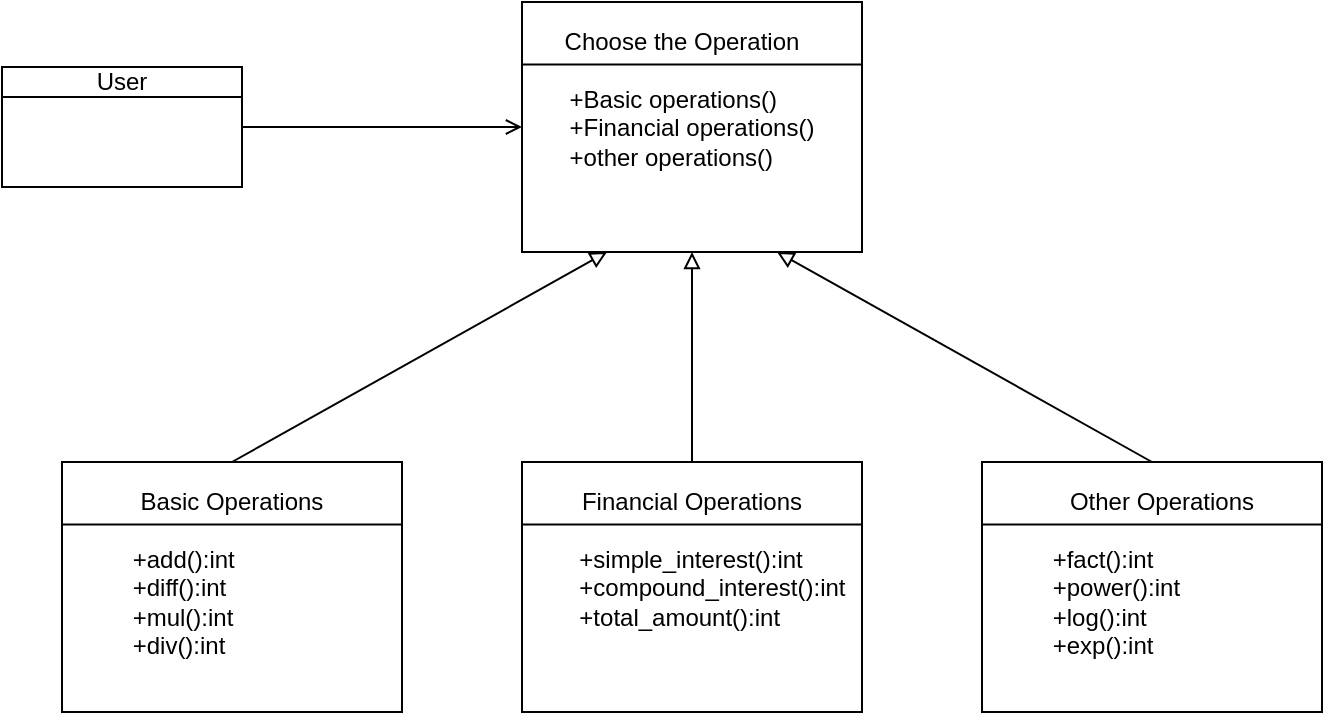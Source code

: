<mxfile version="14.5.8" type="github">
  <diagram id="vm-nxVeqr-JSW8ObolYL" name="Page-1">
    <mxGraphModel dx="868" dy="450" grid="1" gridSize="10" guides="1" tooltips="1" connect="1" arrows="1" fold="1" page="1" pageScale="1" pageWidth="850" pageHeight="1100" math="0" shadow="0">
      <root>
        <mxCell id="0" />
        <mxCell id="1" parent="0" />
        <mxCell id="mkCflt7sVaVupxkxMLbi-1" value="" style="rounded=0;whiteSpace=wrap;html=1;" vertex="1" parent="1">
          <mxGeometry x="130" y="82.5" width="120" height="60" as="geometry" />
        </mxCell>
        <mxCell id="mkCflt7sVaVupxkxMLbi-2" value="&lt;div style=&quot;text-align: left&quot;&gt;&lt;span&gt;+Basic operations()&lt;/span&gt;&lt;br&gt;&lt;/div&gt;&lt;div style=&quot;text-align: left&quot;&gt;&lt;span&gt;+Financial operations()&lt;/span&gt;&lt;/div&gt;&lt;div style=&quot;text-align: left&quot;&gt;&lt;span&gt;+other operations()&lt;/span&gt;&lt;/div&gt;" style="rounded=0;whiteSpace=wrap;html=1;" vertex="1" parent="1">
          <mxGeometry x="390" y="50" width="170" height="125" as="geometry" />
        </mxCell>
        <mxCell id="mkCflt7sVaVupxkxMLbi-3" value="" style="endArrow=none;html=1;exitX=0;exitY=0.25;exitDx=0;exitDy=0;entryX=1;entryY=0.25;entryDx=0;entryDy=0;" edge="1" parent="1" source="mkCflt7sVaVupxkxMLbi-2" target="mkCflt7sVaVupxkxMLbi-2">
          <mxGeometry width="50" height="50" relative="1" as="geometry">
            <mxPoint x="400" y="260" as="sourcePoint" />
            <mxPoint x="450" y="210" as="targetPoint" />
          </mxGeometry>
        </mxCell>
        <mxCell id="mkCflt7sVaVupxkxMLbi-5" value="Choose the Operation" style="text;html=1;strokeColor=none;fillColor=none;align=center;verticalAlign=middle;whiteSpace=wrap;rounded=0;" vertex="1" parent="1">
          <mxGeometry x="410" y="60" width="120" height="20" as="geometry" />
        </mxCell>
        <mxCell id="mkCflt7sVaVupxkxMLbi-6" value="" style="endArrow=open;html=1;exitX=1;exitY=0.5;exitDx=0;exitDy=0;entryX=0;entryY=0.5;entryDx=0;entryDy=0;endFill=0;" edge="1" parent="1" source="mkCflt7sVaVupxkxMLbi-1" target="mkCflt7sVaVupxkxMLbi-2">
          <mxGeometry width="50" height="50" relative="1" as="geometry">
            <mxPoint x="400" y="230" as="sourcePoint" />
            <mxPoint x="450" y="180" as="targetPoint" />
          </mxGeometry>
        </mxCell>
        <mxCell id="mkCflt7sVaVupxkxMLbi-7" value="&lt;div&gt;&lt;span&gt;&lt;br&gt;&lt;/span&gt;&lt;/div&gt;&lt;div&gt;&lt;span&gt;&amp;nbsp; &amp;nbsp; &amp;nbsp; &amp;nbsp; &amp;nbsp; +add():int&lt;/span&gt;&lt;br&gt;&lt;/div&gt;&lt;div&gt;&lt;span&gt;&amp;nbsp; &amp;nbsp; &amp;nbsp; &amp;nbsp; &amp;nbsp; +diff():int&lt;/span&gt;&lt;/div&gt;&lt;div&gt;&lt;span&gt;&amp;nbsp; &amp;nbsp; &amp;nbsp; &amp;nbsp; &amp;nbsp; +mul():int&lt;/span&gt;&lt;/div&gt;&lt;div&gt;&lt;span&gt;&amp;nbsp; &amp;nbsp; &amp;nbsp; &amp;nbsp; &amp;nbsp; +div():int&lt;/span&gt;&lt;/div&gt;" style="rounded=0;whiteSpace=wrap;html=1;align=left;" vertex="1" parent="1">
          <mxGeometry x="160" y="280" width="170" height="125" as="geometry" />
        </mxCell>
        <mxCell id="mkCflt7sVaVupxkxMLbi-8" value="" style="endArrow=none;html=1;exitX=0;exitY=0.25;exitDx=0;exitDy=0;entryX=1;entryY=0.25;entryDx=0;entryDy=0;" edge="1" parent="1" source="mkCflt7sVaVupxkxMLbi-7" target="mkCflt7sVaVupxkxMLbi-7">
          <mxGeometry width="50" height="50" relative="1" as="geometry">
            <mxPoint x="210" y="480" as="sourcePoint" />
            <mxPoint x="260" y="430" as="targetPoint" />
          </mxGeometry>
        </mxCell>
        <mxCell id="mkCflt7sVaVupxkxMLbi-9" value="Basic Operations" style="text;html=1;strokeColor=none;fillColor=none;align=center;verticalAlign=middle;whiteSpace=wrap;rounded=0;" vertex="1" parent="1">
          <mxGeometry x="185" y="290" width="120" height="20" as="geometry" />
        </mxCell>
        <mxCell id="mkCflt7sVaVupxkxMLbi-10" value="&lt;div&gt;&lt;div&gt;&lt;br&gt;&lt;/div&gt;&lt;div&gt;&amp;nbsp; &amp;nbsp; &amp;nbsp; &amp;nbsp; +simple_interest():int&lt;br&gt;&lt;/div&gt;&lt;div&gt;&amp;nbsp; &amp;nbsp; &amp;nbsp; &amp;nbsp; +compound_interest():int&lt;/div&gt;&lt;div&gt;&amp;nbsp; &amp;nbsp; &amp;nbsp; &amp;nbsp; +total_amount():int&lt;/div&gt;&lt;div&gt;&amp;nbsp; &amp;nbsp; &amp;nbsp; &amp;nbsp; &amp;nbsp;&amp;nbsp;&lt;/div&gt;&lt;/div&gt;" style="rounded=0;whiteSpace=wrap;html=1;align=left;" vertex="1" parent="1">
          <mxGeometry x="390" y="280" width="170" height="125" as="geometry" />
        </mxCell>
        <mxCell id="mkCflt7sVaVupxkxMLbi-11" value="" style="endArrow=none;html=1;exitX=0;exitY=0.25;exitDx=0;exitDy=0;entryX=1;entryY=0.25;entryDx=0;entryDy=0;" edge="1" parent="1" source="mkCflt7sVaVupxkxMLbi-10" target="mkCflt7sVaVupxkxMLbi-10">
          <mxGeometry width="50" height="50" relative="1" as="geometry">
            <mxPoint x="420" y="280" as="sourcePoint" />
            <mxPoint x="470" y="230" as="targetPoint" />
          </mxGeometry>
        </mxCell>
        <mxCell id="mkCflt7sVaVupxkxMLbi-12" value="Financial Operations" style="text;html=1;strokeColor=none;fillColor=none;align=center;verticalAlign=middle;whiteSpace=wrap;rounded=0;" vertex="1" parent="1">
          <mxGeometry x="415" y="290" width="120" height="20" as="geometry" />
        </mxCell>
        <mxCell id="mkCflt7sVaVupxkxMLbi-13" value="&lt;div&gt;&lt;div&gt;&lt;br&gt;&lt;/div&gt;&lt;div&gt;&amp;nbsp; &amp;nbsp; &amp;nbsp; &amp;nbsp; &amp;nbsp; +fact():int&lt;br&gt;&lt;/div&gt;&lt;div&gt;&amp;nbsp; &amp;nbsp; &amp;nbsp; &amp;nbsp; &amp;nbsp; +power():int&lt;/div&gt;&lt;div&gt;&amp;nbsp; &amp;nbsp; &amp;nbsp; &amp;nbsp; &amp;nbsp; +log():int&lt;/div&gt;&lt;div&gt;&amp;nbsp; &amp;nbsp; &amp;nbsp; &amp;nbsp; &amp;nbsp; +exp():int&lt;/div&gt;&lt;/div&gt;" style="rounded=0;whiteSpace=wrap;html=1;align=left;" vertex="1" parent="1">
          <mxGeometry x="620" y="280" width="170" height="125" as="geometry" />
        </mxCell>
        <mxCell id="mkCflt7sVaVupxkxMLbi-14" value="" style="endArrow=none;html=1;exitX=0;exitY=0.25;exitDx=0;exitDy=0;entryX=1;entryY=0.25;entryDx=0;entryDy=0;" edge="1" parent="1" source="mkCflt7sVaVupxkxMLbi-13" target="mkCflt7sVaVupxkxMLbi-13">
          <mxGeometry width="50" height="50" relative="1" as="geometry">
            <mxPoint x="650" y="470" as="sourcePoint" />
            <mxPoint x="700" y="420" as="targetPoint" />
          </mxGeometry>
        </mxCell>
        <mxCell id="mkCflt7sVaVupxkxMLbi-15" value="Other Operations" style="text;html=1;strokeColor=none;fillColor=none;align=center;verticalAlign=middle;whiteSpace=wrap;rounded=0;" vertex="1" parent="1">
          <mxGeometry x="650" y="290" width="120" height="20" as="geometry" />
        </mxCell>
        <mxCell id="mkCflt7sVaVupxkxMLbi-16" value="" style="endArrow=block;html=1;endFill=0;entryX=0.25;entryY=1;entryDx=0;entryDy=0;exitX=0.5;exitY=0;exitDx=0;exitDy=0;" edge="1" parent="1" source="mkCflt7sVaVupxkxMLbi-7" target="mkCflt7sVaVupxkxMLbi-2">
          <mxGeometry width="50" height="50" relative="1" as="geometry">
            <mxPoint x="280" y="270" as="sourcePoint" />
            <mxPoint x="330" y="220" as="targetPoint" />
          </mxGeometry>
        </mxCell>
        <mxCell id="mkCflt7sVaVupxkxMLbi-17" value="" style="endArrow=block;html=1;endFill=0;entryX=0.5;entryY=1;entryDx=0;entryDy=0;exitX=0.5;exitY=0;exitDx=0;exitDy=0;" edge="1" parent="1" source="mkCflt7sVaVupxkxMLbi-10" target="mkCflt7sVaVupxkxMLbi-2">
          <mxGeometry width="50" height="50" relative="1" as="geometry">
            <mxPoint x="290" y="280" as="sourcePoint" />
            <mxPoint x="442.5" y="185" as="targetPoint" />
          </mxGeometry>
        </mxCell>
        <mxCell id="mkCflt7sVaVupxkxMLbi-18" value="" style="endArrow=block;html=1;endFill=0;entryX=0.75;entryY=1;entryDx=0;entryDy=0;exitX=0.5;exitY=0;exitDx=0;exitDy=0;" edge="1" parent="1" source="mkCflt7sVaVupxkxMLbi-13" target="mkCflt7sVaVupxkxMLbi-2">
          <mxGeometry width="50" height="50" relative="1" as="geometry">
            <mxPoint x="300" y="290" as="sourcePoint" />
            <mxPoint x="452.5" y="195" as="targetPoint" />
          </mxGeometry>
        </mxCell>
        <mxCell id="mkCflt7sVaVupxkxMLbi-19" value="" style="endArrow=none;html=1;exitX=0;exitY=0.25;exitDx=0;exitDy=0;entryX=1;entryY=0.25;entryDx=0;entryDy=0;" edge="1" parent="1" source="mkCflt7sVaVupxkxMLbi-1" target="mkCflt7sVaVupxkxMLbi-1">
          <mxGeometry width="50" height="50" relative="1" as="geometry">
            <mxPoint x="400" y="250" as="sourcePoint" />
            <mxPoint x="450" y="200" as="targetPoint" />
          </mxGeometry>
        </mxCell>
        <mxCell id="mkCflt7sVaVupxkxMLbi-20" value="User" style="text;html=1;strokeColor=none;fillColor=none;align=center;verticalAlign=middle;whiteSpace=wrap;rounded=0;" vertex="1" parent="1">
          <mxGeometry x="170" y="80" width="40" height="20" as="geometry" />
        </mxCell>
      </root>
    </mxGraphModel>
  </diagram>
</mxfile>

